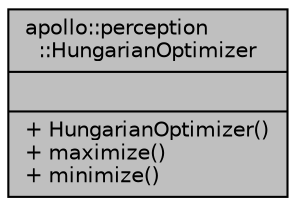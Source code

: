 digraph "apollo::perception::HungarianOptimizer"
{
  edge [fontname="Helvetica",fontsize="10",labelfontname="Helvetica",labelfontsize="10"];
  node [fontname="Helvetica",fontsize="10",shape=record];
  Node1 [label="{apollo::perception\l::HungarianOptimizer\n||+ HungarianOptimizer()\l+ maximize()\l+ minimize()\l}",height=0.2,width=0.4,color="black", fillcolor="grey75", style="filled" fontcolor="black"];
}
